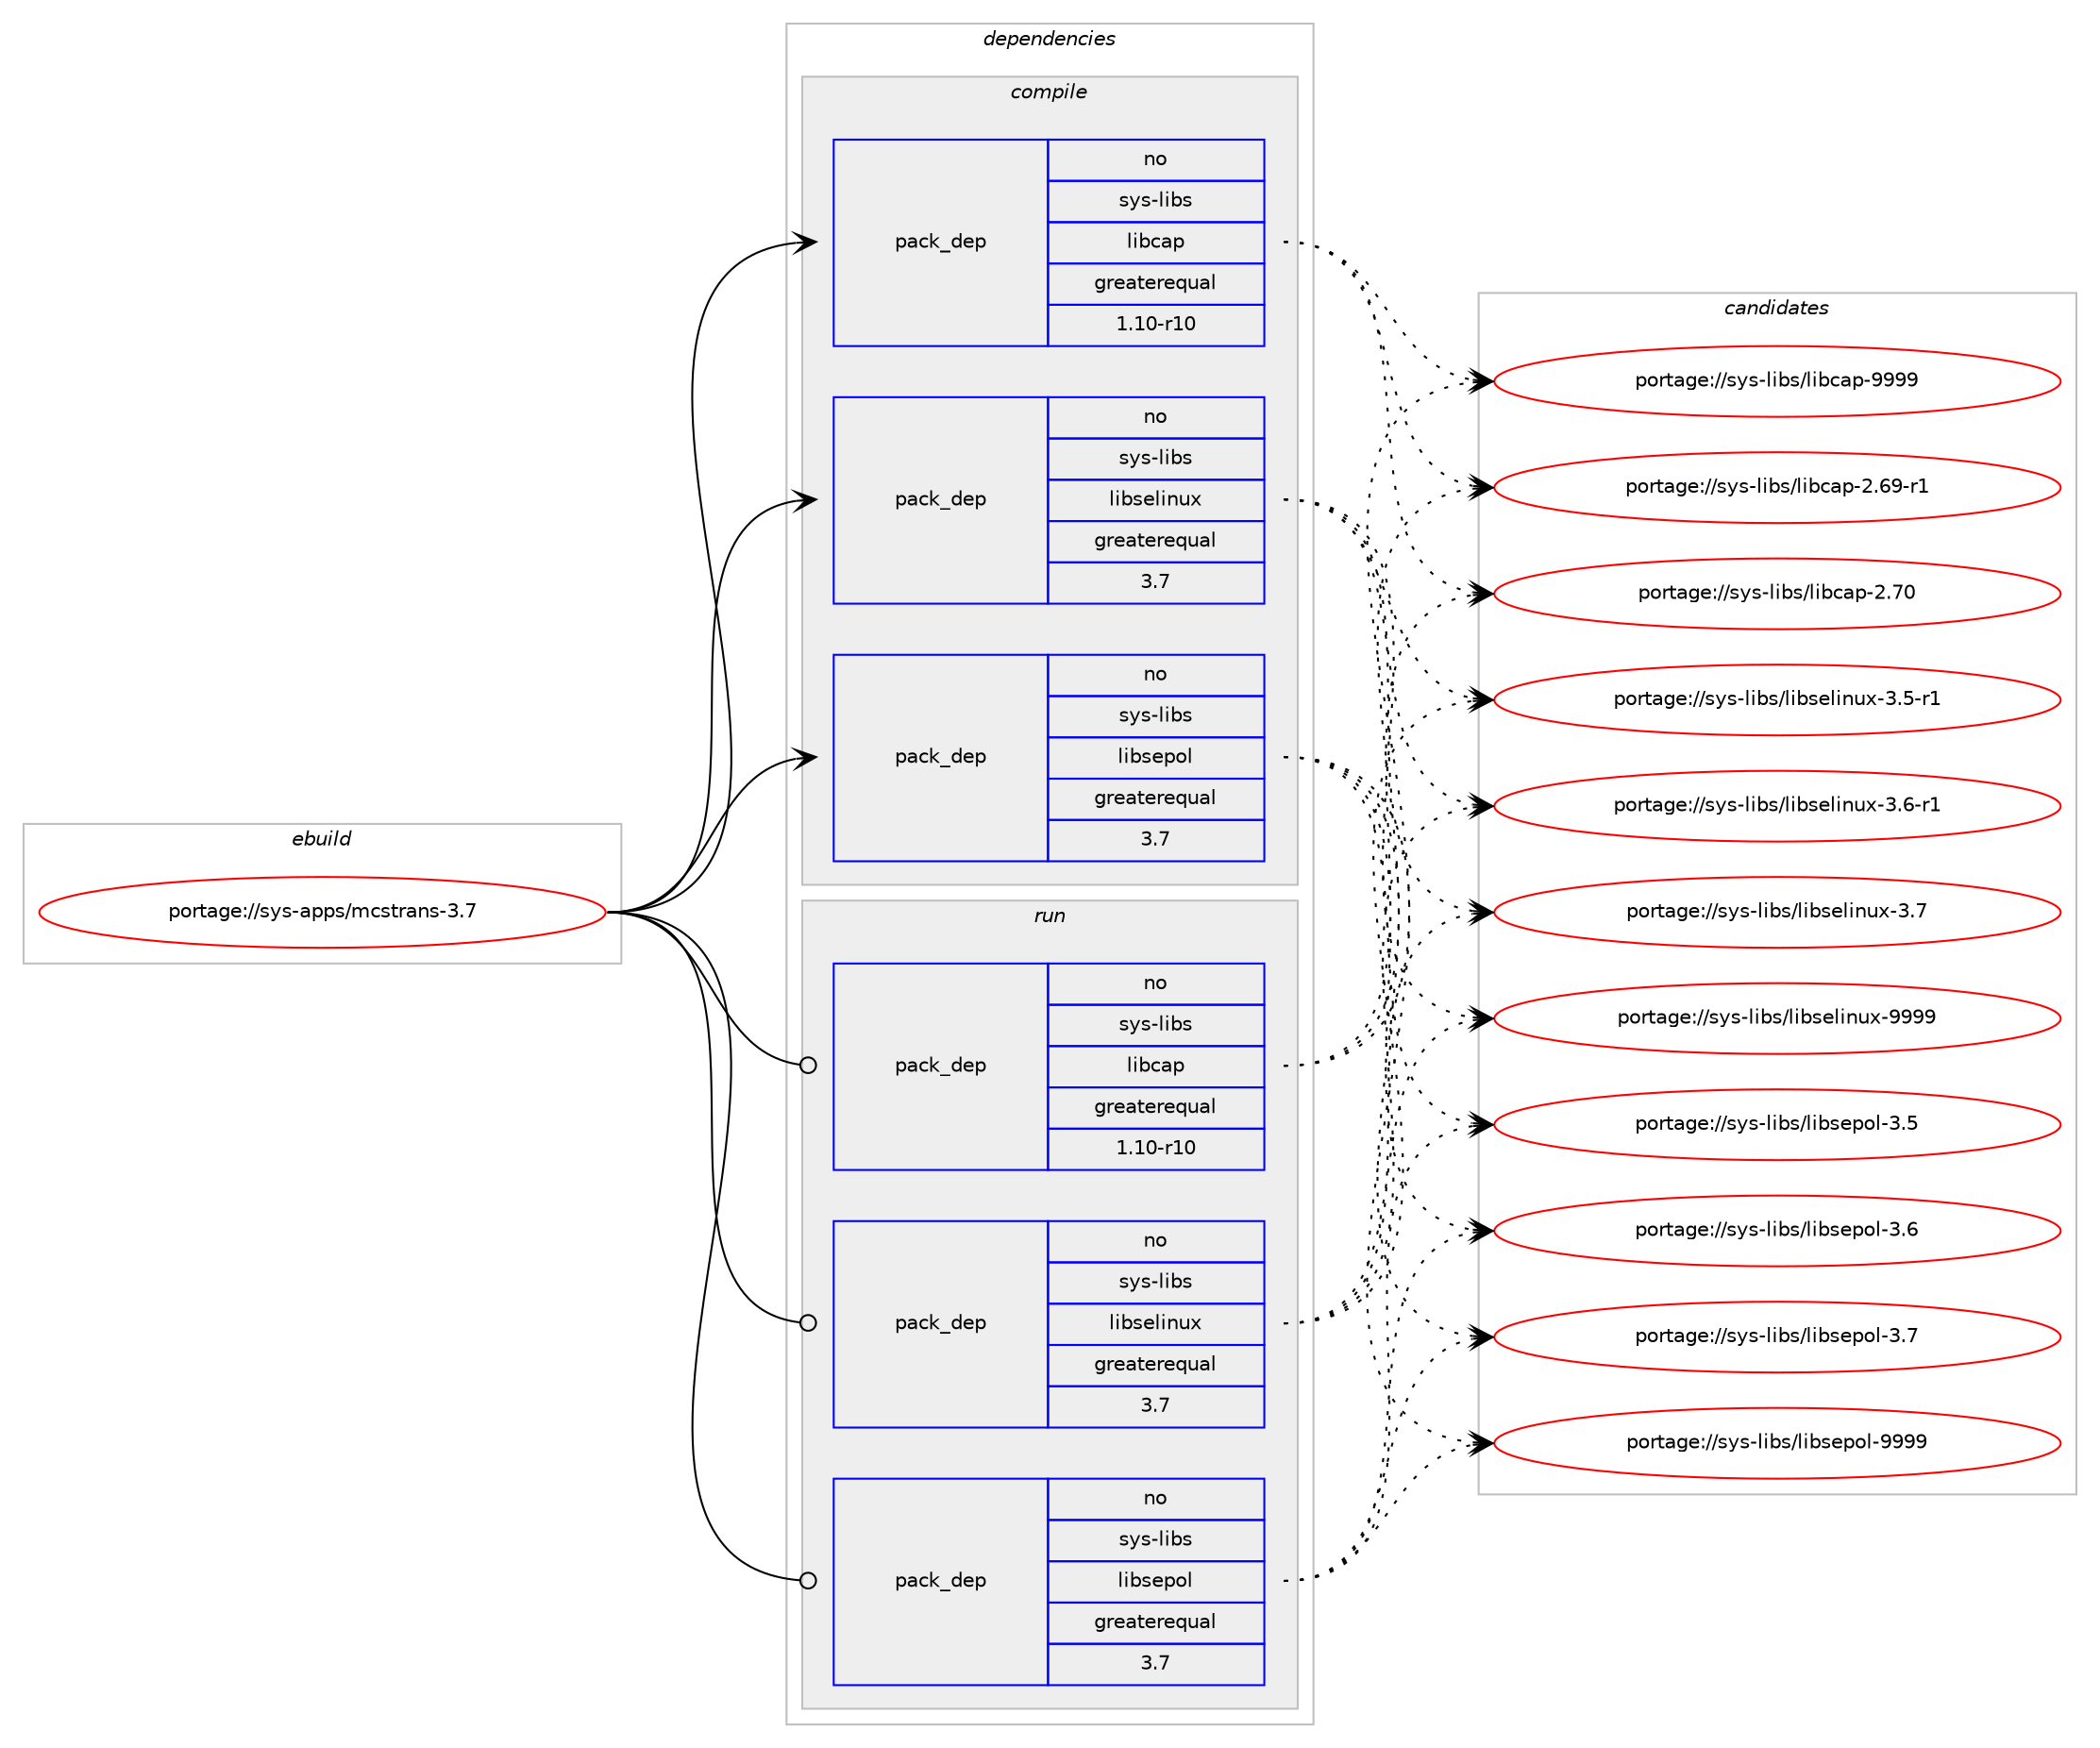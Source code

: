digraph prolog {

# *************
# Graph options
# *************

newrank=true;
concentrate=true;
compound=true;
graph [rankdir=LR,fontname=Helvetica,fontsize=10,ranksep=1.5];#, ranksep=2.5, nodesep=0.2];
edge  [arrowhead=vee];
node  [fontname=Helvetica,fontsize=10];

# **********
# The ebuild
# **********

subgraph cluster_leftcol {
color=gray;
rank=same;
label=<<i>ebuild</i>>;
id [label="portage://sys-apps/mcstrans-3.7", color=red, width=4, href="../sys-apps/mcstrans-3.7.svg"];
}

# ****************
# The dependencies
# ****************

subgraph cluster_midcol {
color=gray;
label=<<i>dependencies</i>>;
subgraph cluster_compile {
fillcolor="#eeeeee";
style=filled;
label=<<i>compile</i>>;
# *** BEGIN UNKNOWN DEPENDENCY TYPE (TODO) ***
# id -> package_dependency(portage://sys-apps/mcstrans-3.7,install,no,dev-libs,libpcre2,none,[,,],any_same_slot,[])
# *** END UNKNOWN DEPENDENCY TYPE (TODO) ***

subgraph pack99785 {
dependency211395 [label=<<TABLE BORDER="0" CELLBORDER="1" CELLSPACING="0" CELLPADDING="4" WIDTH="220"><TR><TD ROWSPAN="6" CELLPADDING="30">pack_dep</TD></TR><TR><TD WIDTH="110">no</TD></TR><TR><TD>sys-libs</TD></TR><TR><TD>libcap</TD></TR><TR><TD>greaterequal</TD></TR><TR><TD>1.10-r10</TD></TR></TABLE>>, shape=none, color=blue];
}
id:e -> dependency211395:w [weight=20,style="solid",arrowhead="vee"];
subgraph pack99786 {
dependency211396 [label=<<TABLE BORDER="0" CELLBORDER="1" CELLSPACING="0" CELLPADDING="4" WIDTH="220"><TR><TD ROWSPAN="6" CELLPADDING="30">pack_dep</TD></TR><TR><TD WIDTH="110">no</TD></TR><TR><TD>sys-libs</TD></TR><TR><TD>libselinux</TD></TR><TR><TD>greaterequal</TD></TR><TR><TD>3.7</TD></TR></TABLE>>, shape=none, color=blue];
}
id:e -> dependency211396:w [weight=20,style="solid",arrowhead="vee"];
subgraph pack99787 {
dependency211397 [label=<<TABLE BORDER="0" CELLBORDER="1" CELLSPACING="0" CELLPADDING="4" WIDTH="220"><TR><TD ROWSPAN="6" CELLPADDING="30">pack_dep</TD></TR><TR><TD WIDTH="110">no</TD></TR><TR><TD>sys-libs</TD></TR><TR><TD>libsepol</TD></TR><TR><TD>greaterequal</TD></TR><TR><TD>3.7</TD></TR></TABLE>>, shape=none, color=blue];
}
id:e -> dependency211397:w [weight=20,style="solid",arrowhead="vee"];
}
subgraph cluster_compileandrun {
fillcolor="#eeeeee";
style=filled;
label=<<i>compile and run</i>>;
}
subgraph cluster_run {
fillcolor="#eeeeee";
style=filled;
label=<<i>run</i>>;
# *** BEGIN UNKNOWN DEPENDENCY TYPE (TODO) ***
# id -> package_dependency(portage://sys-apps/mcstrans-3.7,run,no,dev-libs,libpcre2,none,[,,],any_same_slot,[])
# *** END UNKNOWN DEPENDENCY TYPE (TODO) ***

subgraph pack99788 {
dependency211398 [label=<<TABLE BORDER="0" CELLBORDER="1" CELLSPACING="0" CELLPADDING="4" WIDTH="220"><TR><TD ROWSPAN="6" CELLPADDING="30">pack_dep</TD></TR><TR><TD WIDTH="110">no</TD></TR><TR><TD>sys-libs</TD></TR><TR><TD>libcap</TD></TR><TR><TD>greaterequal</TD></TR><TR><TD>1.10-r10</TD></TR></TABLE>>, shape=none, color=blue];
}
id:e -> dependency211398:w [weight=20,style="solid",arrowhead="odot"];
subgraph pack99789 {
dependency211399 [label=<<TABLE BORDER="0" CELLBORDER="1" CELLSPACING="0" CELLPADDING="4" WIDTH="220"><TR><TD ROWSPAN="6" CELLPADDING="30">pack_dep</TD></TR><TR><TD WIDTH="110">no</TD></TR><TR><TD>sys-libs</TD></TR><TR><TD>libselinux</TD></TR><TR><TD>greaterequal</TD></TR><TR><TD>3.7</TD></TR></TABLE>>, shape=none, color=blue];
}
id:e -> dependency211399:w [weight=20,style="solid",arrowhead="odot"];
subgraph pack99790 {
dependency211400 [label=<<TABLE BORDER="0" CELLBORDER="1" CELLSPACING="0" CELLPADDING="4" WIDTH="220"><TR><TD ROWSPAN="6" CELLPADDING="30">pack_dep</TD></TR><TR><TD WIDTH="110">no</TD></TR><TR><TD>sys-libs</TD></TR><TR><TD>libsepol</TD></TR><TR><TD>greaterequal</TD></TR><TR><TD>3.7</TD></TR></TABLE>>, shape=none, color=blue];
}
id:e -> dependency211400:w [weight=20,style="solid",arrowhead="odot"];
}
}

# **************
# The candidates
# **************

subgraph cluster_choices {
rank=same;
color=gray;
label=<<i>candidates</i>>;

subgraph choice99785 {
color=black;
nodesep=1;
choice11512111545108105981154710810598999711245504654574511449 [label="portage://sys-libs/libcap-2.69-r1", color=red, width=4,href="../sys-libs/libcap-2.69-r1.svg"];
choice1151211154510810598115471081059899971124550465548 [label="portage://sys-libs/libcap-2.70", color=red, width=4,href="../sys-libs/libcap-2.70.svg"];
choice1151211154510810598115471081059899971124557575757 [label="portage://sys-libs/libcap-9999", color=red, width=4,href="../sys-libs/libcap-9999.svg"];
dependency211395:e -> choice11512111545108105981154710810598999711245504654574511449:w [style=dotted,weight="100"];
dependency211395:e -> choice1151211154510810598115471081059899971124550465548:w [style=dotted,weight="100"];
dependency211395:e -> choice1151211154510810598115471081059899971124557575757:w [style=dotted,weight="100"];
}
subgraph choice99786 {
color=black;
nodesep=1;
choice11512111545108105981154710810598115101108105110117120455146534511449 [label="portage://sys-libs/libselinux-3.5-r1", color=red, width=4,href="../sys-libs/libselinux-3.5-r1.svg"];
choice11512111545108105981154710810598115101108105110117120455146544511449 [label="portage://sys-libs/libselinux-3.6-r1", color=red, width=4,href="../sys-libs/libselinux-3.6-r1.svg"];
choice1151211154510810598115471081059811510110810511011712045514655 [label="portage://sys-libs/libselinux-3.7", color=red, width=4,href="../sys-libs/libselinux-3.7.svg"];
choice115121115451081059811547108105981151011081051101171204557575757 [label="portage://sys-libs/libselinux-9999", color=red, width=4,href="../sys-libs/libselinux-9999.svg"];
dependency211396:e -> choice11512111545108105981154710810598115101108105110117120455146534511449:w [style=dotted,weight="100"];
dependency211396:e -> choice11512111545108105981154710810598115101108105110117120455146544511449:w [style=dotted,weight="100"];
dependency211396:e -> choice1151211154510810598115471081059811510110810511011712045514655:w [style=dotted,weight="100"];
dependency211396:e -> choice115121115451081059811547108105981151011081051101171204557575757:w [style=dotted,weight="100"];
}
subgraph choice99787 {
color=black;
nodesep=1;
choice1151211154510810598115471081059811510111211110845514653 [label="portage://sys-libs/libsepol-3.5", color=red, width=4,href="../sys-libs/libsepol-3.5.svg"];
choice1151211154510810598115471081059811510111211110845514654 [label="portage://sys-libs/libsepol-3.6", color=red, width=4,href="../sys-libs/libsepol-3.6.svg"];
choice1151211154510810598115471081059811510111211110845514655 [label="portage://sys-libs/libsepol-3.7", color=red, width=4,href="../sys-libs/libsepol-3.7.svg"];
choice115121115451081059811547108105981151011121111084557575757 [label="portage://sys-libs/libsepol-9999", color=red, width=4,href="../sys-libs/libsepol-9999.svg"];
dependency211397:e -> choice1151211154510810598115471081059811510111211110845514653:w [style=dotted,weight="100"];
dependency211397:e -> choice1151211154510810598115471081059811510111211110845514654:w [style=dotted,weight="100"];
dependency211397:e -> choice1151211154510810598115471081059811510111211110845514655:w [style=dotted,weight="100"];
dependency211397:e -> choice115121115451081059811547108105981151011121111084557575757:w [style=dotted,weight="100"];
}
subgraph choice99788 {
color=black;
nodesep=1;
choice11512111545108105981154710810598999711245504654574511449 [label="portage://sys-libs/libcap-2.69-r1", color=red, width=4,href="../sys-libs/libcap-2.69-r1.svg"];
choice1151211154510810598115471081059899971124550465548 [label="portage://sys-libs/libcap-2.70", color=red, width=4,href="../sys-libs/libcap-2.70.svg"];
choice1151211154510810598115471081059899971124557575757 [label="portage://sys-libs/libcap-9999", color=red, width=4,href="../sys-libs/libcap-9999.svg"];
dependency211398:e -> choice11512111545108105981154710810598999711245504654574511449:w [style=dotted,weight="100"];
dependency211398:e -> choice1151211154510810598115471081059899971124550465548:w [style=dotted,weight="100"];
dependency211398:e -> choice1151211154510810598115471081059899971124557575757:w [style=dotted,weight="100"];
}
subgraph choice99789 {
color=black;
nodesep=1;
choice11512111545108105981154710810598115101108105110117120455146534511449 [label="portage://sys-libs/libselinux-3.5-r1", color=red, width=4,href="../sys-libs/libselinux-3.5-r1.svg"];
choice11512111545108105981154710810598115101108105110117120455146544511449 [label="portage://sys-libs/libselinux-3.6-r1", color=red, width=4,href="../sys-libs/libselinux-3.6-r1.svg"];
choice1151211154510810598115471081059811510110810511011712045514655 [label="portage://sys-libs/libselinux-3.7", color=red, width=4,href="../sys-libs/libselinux-3.7.svg"];
choice115121115451081059811547108105981151011081051101171204557575757 [label="portage://sys-libs/libselinux-9999", color=red, width=4,href="../sys-libs/libselinux-9999.svg"];
dependency211399:e -> choice11512111545108105981154710810598115101108105110117120455146534511449:w [style=dotted,weight="100"];
dependency211399:e -> choice11512111545108105981154710810598115101108105110117120455146544511449:w [style=dotted,weight="100"];
dependency211399:e -> choice1151211154510810598115471081059811510110810511011712045514655:w [style=dotted,weight="100"];
dependency211399:e -> choice115121115451081059811547108105981151011081051101171204557575757:w [style=dotted,weight="100"];
}
subgraph choice99790 {
color=black;
nodesep=1;
choice1151211154510810598115471081059811510111211110845514653 [label="portage://sys-libs/libsepol-3.5", color=red, width=4,href="../sys-libs/libsepol-3.5.svg"];
choice1151211154510810598115471081059811510111211110845514654 [label="portage://sys-libs/libsepol-3.6", color=red, width=4,href="../sys-libs/libsepol-3.6.svg"];
choice1151211154510810598115471081059811510111211110845514655 [label="portage://sys-libs/libsepol-3.7", color=red, width=4,href="../sys-libs/libsepol-3.7.svg"];
choice115121115451081059811547108105981151011121111084557575757 [label="portage://sys-libs/libsepol-9999", color=red, width=4,href="../sys-libs/libsepol-9999.svg"];
dependency211400:e -> choice1151211154510810598115471081059811510111211110845514653:w [style=dotted,weight="100"];
dependency211400:e -> choice1151211154510810598115471081059811510111211110845514654:w [style=dotted,weight="100"];
dependency211400:e -> choice1151211154510810598115471081059811510111211110845514655:w [style=dotted,weight="100"];
dependency211400:e -> choice115121115451081059811547108105981151011121111084557575757:w [style=dotted,weight="100"];
}
}

}
